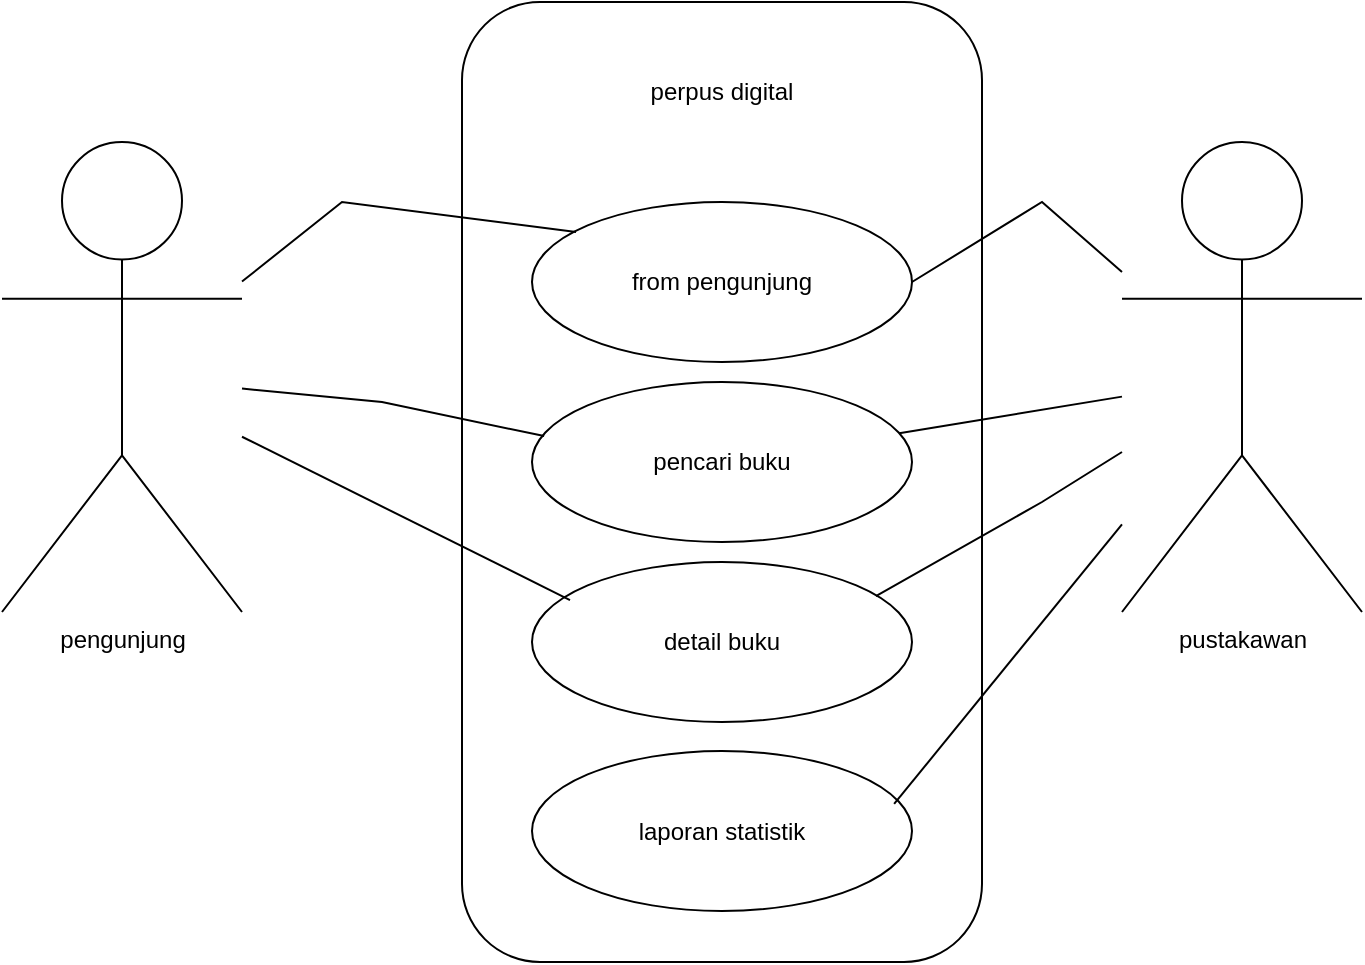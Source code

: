 <mxfile version="23.1.1" type="github">
  <diagram name="Halaman-1" id="pQ7dxj2HkR_RaaSewff5">
    <mxGraphModel dx="1434" dy="772" grid="1" gridSize="10" guides="1" tooltips="1" connect="1" arrows="1" fold="1" page="1" pageScale="1" pageWidth="827" pageHeight="1169" math="0" shadow="0">
      <root>
        <mxCell id="0" />
        <mxCell id="1" parent="0" />
        <mxCell id="-35Jys_oy9Djpv06N0m9-2" value="" style="rounded=1;whiteSpace=wrap;html=1;" vertex="1" parent="1">
          <mxGeometry x="290" y="130" width="260" height="480" as="geometry" />
        </mxCell>
        <mxCell id="-35Jys_oy9Djpv06N0m9-3" value="pengunjung" style="shape=umlActor;verticalLabelPosition=bottom;verticalAlign=top;html=1;outlineConnect=0;" vertex="1" parent="1">
          <mxGeometry x="60" y="200" width="120" height="235" as="geometry" />
        </mxCell>
        <mxCell id="-35Jys_oy9Djpv06N0m9-5" value="pustakawan" style="shape=umlActor;verticalLabelPosition=bottom;verticalAlign=top;html=1;outlineConnect=0;" vertex="1" parent="1">
          <mxGeometry x="620" y="200" width="120" height="235" as="geometry" />
        </mxCell>
        <mxCell id="-35Jys_oy9Djpv06N0m9-6" value="detail buku" style="ellipse;whiteSpace=wrap;html=1;" vertex="1" parent="1">
          <mxGeometry x="325" y="410" width="190" height="80" as="geometry" />
        </mxCell>
        <mxCell id="-35Jys_oy9Djpv06N0m9-7" value="pencari buku" style="ellipse;whiteSpace=wrap;html=1;" vertex="1" parent="1">
          <mxGeometry x="325" y="320" width="190" height="80" as="geometry" />
        </mxCell>
        <mxCell id="-35Jys_oy9Djpv06N0m9-8" value="from pengunjung" style="ellipse;whiteSpace=wrap;html=1;" vertex="1" parent="1">
          <mxGeometry x="325" y="230" width="190" height="80" as="geometry" />
        </mxCell>
        <mxCell id="-35Jys_oy9Djpv06N0m9-9" value="laporan statistik" style="ellipse;whiteSpace=wrap;html=1;" vertex="1" parent="1">
          <mxGeometry x="325" y="504.5" width="190" height="80" as="geometry" />
        </mxCell>
        <mxCell id="-35Jys_oy9Djpv06N0m9-10" value="perpus digital" style="text;html=1;strokeColor=none;fillColor=none;align=center;verticalAlign=middle;whiteSpace=wrap;rounded=0;" vertex="1" parent="1">
          <mxGeometry x="380" y="160" width="80" height="30" as="geometry" />
        </mxCell>
        <mxCell id="-35Jys_oy9Djpv06N0m9-11" value="" style="endArrow=none;html=1;rounded=0;entryX=0.032;entryY=0.338;entryDx=0;entryDy=0;entryPerimeter=0;" edge="1" parent="1" source="-35Jys_oy9Djpv06N0m9-3" target="-35Jys_oy9Djpv06N0m9-7">
          <mxGeometry width="50" height="50" relative="1" as="geometry">
            <mxPoint x="390" y="420" as="sourcePoint" />
            <mxPoint x="440" y="370" as="targetPoint" />
            <Array as="points">
              <mxPoint x="250" y="330" />
            </Array>
          </mxGeometry>
        </mxCell>
        <mxCell id="-35Jys_oy9Djpv06N0m9-13" value="" style="endArrow=none;html=1;rounded=0;entryX=0.116;entryY=0.188;entryDx=0;entryDy=0;entryPerimeter=0;" edge="1" parent="1" source="-35Jys_oy9Djpv06N0m9-3" target="-35Jys_oy9Djpv06N0m9-8">
          <mxGeometry width="50" height="50" relative="1" as="geometry">
            <mxPoint x="275" y="310" as="sourcePoint" />
            <mxPoint x="325" y="260" as="targetPoint" />
            <Array as="points">
              <mxPoint x="230" y="230" />
            </Array>
          </mxGeometry>
        </mxCell>
        <mxCell id="-35Jys_oy9Djpv06N0m9-14" value="" style="endArrow=none;html=1;rounded=0;entryX=0.1;entryY=0.238;entryDx=0;entryDy=0;entryPerimeter=0;" edge="1" parent="1" source="-35Jys_oy9Djpv06N0m9-3" target="-35Jys_oy9Djpv06N0m9-6">
          <mxGeometry width="50" height="50" relative="1" as="geometry">
            <mxPoint x="200" y="400" as="sourcePoint" />
            <mxPoint x="440" y="370" as="targetPoint" />
          </mxGeometry>
        </mxCell>
        <mxCell id="-35Jys_oy9Djpv06N0m9-15" value="" style="endArrow=none;html=1;rounded=0;exitX=1;exitY=0.5;exitDx=0;exitDy=0;" edge="1" parent="1" source="-35Jys_oy9Djpv06N0m9-8" target="-35Jys_oy9Djpv06N0m9-5">
          <mxGeometry width="50" height="50" relative="1" as="geometry">
            <mxPoint x="390" y="420" as="sourcePoint" />
            <mxPoint x="600" y="270" as="targetPoint" />
            <Array as="points">
              <mxPoint x="580" y="230" />
            </Array>
          </mxGeometry>
        </mxCell>
        <mxCell id="-35Jys_oy9Djpv06N0m9-16" value="" style="endArrow=none;html=1;rounded=0;" edge="1" parent="1" source="-35Jys_oy9Djpv06N0m9-7" target="-35Jys_oy9Djpv06N0m9-5">
          <mxGeometry width="50" height="50" relative="1" as="geometry">
            <mxPoint x="390" y="420" as="sourcePoint" />
            <mxPoint x="440" y="370" as="targetPoint" />
          </mxGeometry>
        </mxCell>
        <mxCell id="-35Jys_oy9Djpv06N0m9-17" value="" style="endArrow=none;html=1;rounded=0;exitX=0.905;exitY=0.213;exitDx=0;exitDy=0;exitPerimeter=0;" edge="1" parent="1" source="-35Jys_oy9Djpv06N0m9-6" target="-35Jys_oy9Djpv06N0m9-5">
          <mxGeometry width="50" height="50" relative="1" as="geometry">
            <mxPoint x="390" y="420" as="sourcePoint" />
            <mxPoint x="440" y="370" as="targetPoint" />
            <Array as="points">
              <mxPoint x="580" y="380" />
            </Array>
          </mxGeometry>
        </mxCell>
        <mxCell id="-35Jys_oy9Djpv06N0m9-18" value="" style="endArrow=none;html=1;rounded=0;exitX=0.953;exitY=0.331;exitDx=0;exitDy=0;exitPerimeter=0;" edge="1" parent="1" source="-35Jys_oy9Djpv06N0m9-9" target="-35Jys_oy9Djpv06N0m9-5">
          <mxGeometry width="50" height="50" relative="1" as="geometry">
            <mxPoint x="390" y="420" as="sourcePoint" />
            <mxPoint x="440" y="370" as="targetPoint" />
          </mxGeometry>
        </mxCell>
      </root>
    </mxGraphModel>
  </diagram>
</mxfile>
